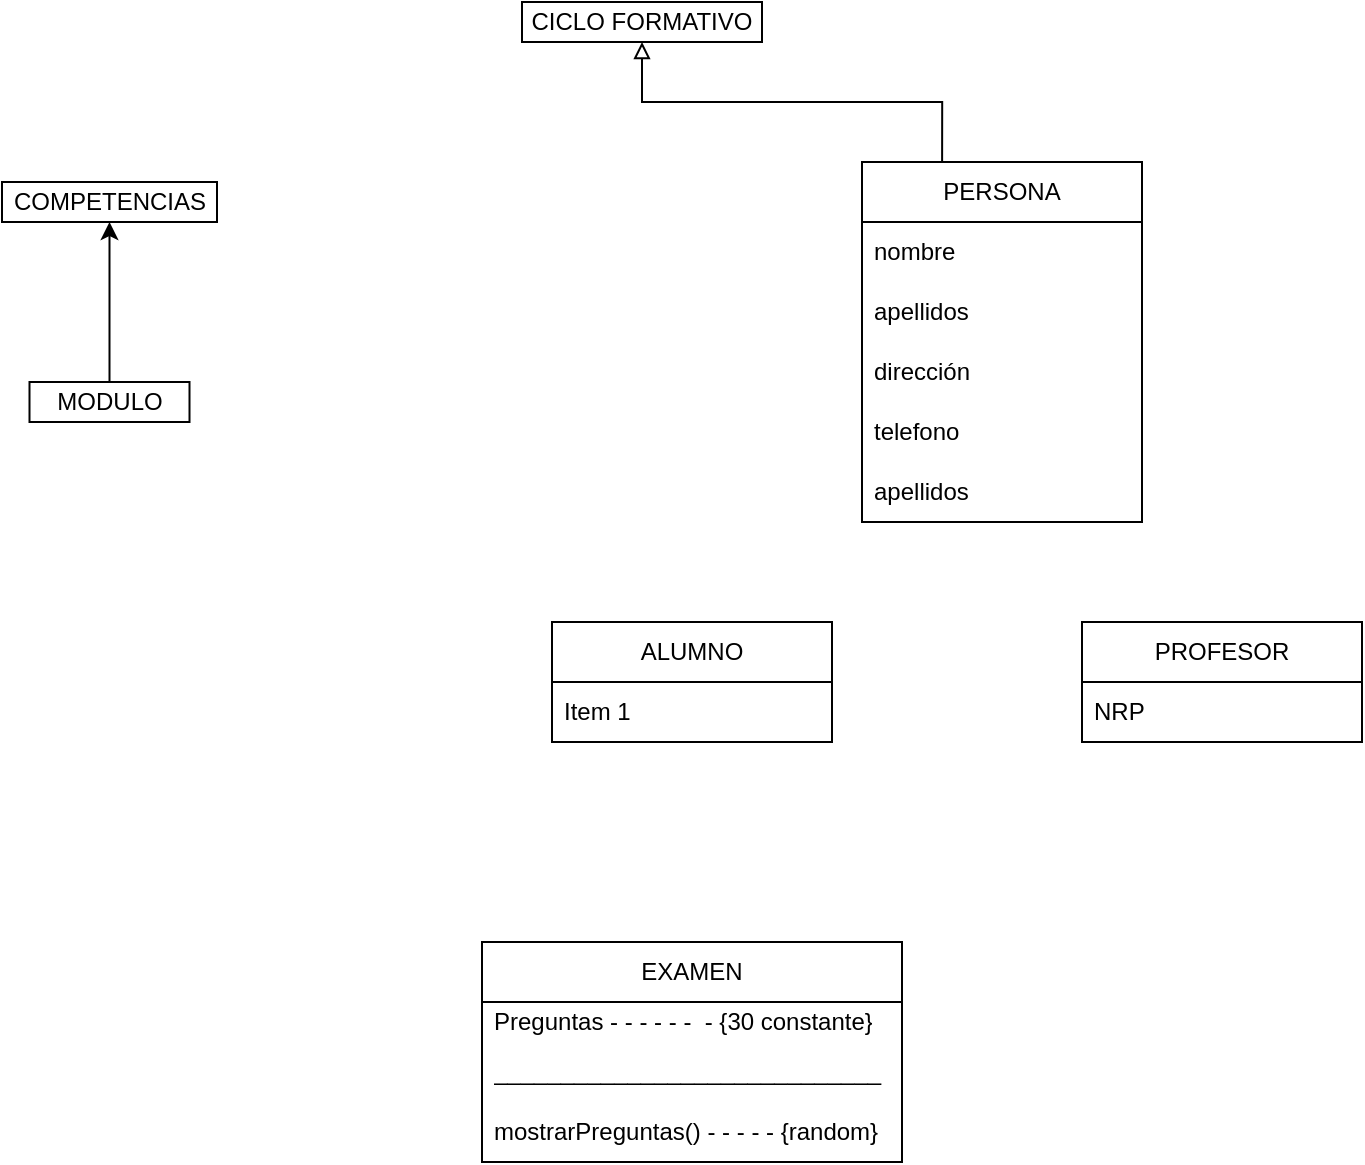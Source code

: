 <mxfile version="21.2.1" type="github">
  <diagram name="Page-1" id="eAtbL_gcrW_3LjZoCwqs">
    <mxGraphModel dx="928" dy="878" grid="1" gridSize="10" guides="1" tooltips="1" connect="1" arrows="1" fold="1" page="1" pageScale="1" pageWidth="850" pageHeight="1100" math="0" shadow="0">
      <root>
        <mxCell id="0" />
        <mxCell id="1" parent="0" />
        <mxCell id="iTuTKlfT30EkHTB-Xebb-3" style="edgeStyle=orthogonalEdgeStyle;rounded=0;orthogonalLoop=1;jettySize=auto;html=1;exitX=0.5;exitY=0;exitDx=0;exitDy=0;entryX=0.5;entryY=1;entryDx=0;entryDy=0;" edge="1" parent="1" source="D7m2tzj4SoN4IRL-71S_-1" target="iTuTKlfT30EkHTB-Xebb-2">
          <mxGeometry relative="1" as="geometry" />
        </mxCell>
        <mxCell id="D7m2tzj4SoN4IRL-71S_-1" value="MODULO" style="rounded=0;whiteSpace=wrap;html=1;" parent="1" vertex="1">
          <mxGeometry x="133.75" y="230" width="80" height="20" as="geometry" />
        </mxCell>
        <mxCell id="D7m2tzj4SoN4IRL-71S_-22" style="edgeStyle=orthogonalEdgeStyle;rounded=0;orthogonalLoop=1;jettySize=auto;html=1;entryX=0.5;entryY=1;entryDx=0;entryDy=0;endArrow=block;endFill=0;" parent="1" target="D7m2tzj4SoN4IRL-71S_-18" edge="1">
          <mxGeometry relative="1" as="geometry">
            <mxPoint x="590.059" y="120" as="sourcePoint" />
            <Array as="points">
              <mxPoint x="590" y="90" />
              <mxPoint x="440" y="90" />
            </Array>
          </mxGeometry>
        </mxCell>
        <mxCell id="D7m2tzj4SoN4IRL-71S_-10" value="EXAMEN" style="swimlane;fontStyle=0;childLayout=stackLayout;horizontal=1;startSize=30;horizontalStack=0;resizeParent=1;resizeParentMax=0;resizeLast=0;collapsible=1;marginBottom=0;whiteSpace=wrap;html=1;" parent="1" vertex="1">
          <mxGeometry x="360" y="510" width="210" height="110" as="geometry" />
        </mxCell>
        <mxCell id="D7m2tzj4SoN4IRL-71S_-11" value="Preguntas - - - - - -&amp;nbsp; - {30 constante}" style="text;strokeColor=none;fillColor=none;align=left;verticalAlign=middle;spacingLeft=4;spacingRight=4;overflow=hidden;points=[[0,0.5],[1,0.5]];portConstraint=eastwest;rotatable=0;whiteSpace=wrap;html=1;" parent="D7m2tzj4SoN4IRL-71S_-10" vertex="1">
          <mxGeometry y="30" width="210" height="20" as="geometry" />
        </mxCell>
        <mxCell id="D7m2tzj4SoN4IRL-71S_-12" value="_____________________________" style="text;strokeColor=none;fillColor=none;align=left;verticalAlign=middle;spacingLeft=4;spacingRight=4;overflow=hidden;points=[[0,0.5],[1,0.5]];portConstraint=eastwest;rotatable=0;whiteSpace=wrap;html=1;" parent="D7m2tzj4SoN4IRL-71S_-10" vertex="1">
          <mxGeometry y="50" width="210" height="30" as="geometry" />
        </mxCell>
        <mxCell id="D7m2tzj4SoN4IRL-71S_-13" value="mostrarPreguntas() - - - - - {random}" style="text;strokeColor=none;fillColor=none;align=left;verticalAlign=middle;spacingLeft=4;spacingRight=4;overflow=hidden;points=[[0,0.5],[1,0.5]];portConstraint=eastwest;rotatable=0;whiteSpace=wrap;html=1;" parent="D7m2tzj4SoN4IRL-71S_-10" vertex="1">
          <mxGeometry y="80" width="210" height="30" as="geometry" />
        </mxCell>
        <mxCell id="D7m2tzj4SoN4IRL-71S_-18" value="CICLO FORMATIVO" style="rounded=0;whiteSpace=wrap;html=1;" parent="1" vertex="1">
          <mxGeometry x="380" y="40" width="120" height="20" as="geometry" />
        </mxCell>
        <mxCell id="D7m2tzj4SoN4IRL-71S_-25" value="PERSONA" style="swimlane;fontStyle=0;childLayout=stackLayout;horizontal=1;startSize=30;horizontalStack=0;resizeParent=1;resizeParentMax=0;resizeLast=0;collapsible=1;marginBottom=0;whiteSpace=wrap;html=1;" parent="1" vertex="1">
          <mxGeometry x="550" y="120" width="140" height="180" as="geometry">
            <mxRectangle x="550" y="120" width="110" height="30" as="alternateBounds" />
          </mxGeometry>
        </mxCell>
        <mxCell id="D7m2tzj4SoN4IRL-71S_-26" value="nombre" style="text;strokeColor=none;fillColor=none;align=left;verticalAlign=middle;spacingLeft=4;spacingRight=4;overflow=hidden;points=[[0,0.5],[1,0.5]];portConstraint=eastwest;rotatable=0;whiteSpace=wrap;html=1;" parent="D7m2tzj4SoN4IRL-71S_-25" vertex="1">
          <mxGeometry y="30" width="140" height="30" as="geometry" />
        </mxCell>
        <mxCell id="D7m2tzj4SoN4IRL-71S_-27" value="apellidos" style="text;strokeColor=none;fillColor=none;align=left;verticalAlign=middle;spacingLeft=4;spacingRight=4;overflow=hidden;points=[[0,0.5],[1,0.5]];portConstraint=eastwest;rotatable=0;whiteSpace=wrap;html=1;" parent="D7m2tzj4SoN4IRL-71S_-25" vertex="1">
          <mxGeometry y="60" width="140" height="30" as="geometry" />
        </mxCell>
        <mxCell id="D7m2tzj4SoN4IRL-71S_-28" value="dirección" style="text;strokeColor=none;fillColor=none;align=left;verticalAlign=middle;spacingLeft=4;spacingRight=4;overflow=hidden;points=[[0,0.5],[1,0.5]];portConstraint=eastwest;rotatable=0;whiteSpace=wrap;html=1;" parent="D7m2tzj4SoN4IRL-71S_-25" vertex="1">
          <mxGeometry y="90" width="140" height="30" as="geometry" />
        </mxCell>
        <mxCell id="iTuTKlfT30EkHTB-Xebb-8" value="telefono" style="text;strokeColor=none;fillColor=none;align=left;verticalAlign=middle;spacingLeft=4;spacingRight=4;overflow=hidden;points=[[0,0.5],[1,0.5]];portConstraint=eastwest;rotatable=0;whiteSpace=wrap;html=1;" vertex="1" parent="D7m2tzj4SoN4IRL-71S_-25">
          <mxGeometry y="120" width="140" height="30" as="geometry" />
        </mxCell>
        <mxCell id="iTuTKlfT30EkHTB-Xebb-7" value="apellidos" style="text;strokeColor=none;fillColor=none;align=left;verticalAlign=middle;spacingLeft=4;spacingRight=4;overflow=hidden;points=[[0,0.5],[1,0.5]];portConstraint=eastwest;rotatable=0;whiteSpace=wrap;html=1;" vertex="1" parent="D7m2tzj4SoN4IRL-71S_-25">
          <mxGeometry y="150" width="140" height="30" as="geometry" />
        </mxCell>
        <mxCell id="iTuTKlfT30EkHTB-Xebb-2" value="COMPETENCIAS" style="rounded=0;whiteSpace=wrap;html=1;" vertex="1" parent="1">
          <mxGeometry x="120" y="130" width="107.5" height="20" as="geometry" />
        </mxCell>
        <mxCell id="iTuTKlfT30EkHTB-Xebb-9" value="PROFESOR" style="swimlane;fontStyle=0;childLayout=stackLayout;horizontal=1;startSize=30;horizontalStack=0;resizeParent=1;resizeParentMax=0;resizeLast=0;collapsible=1;marginBottom=0;whiteSpace=wrap;html=1;" vertex="1" parent="1">
          <mxGeometry x="660" y="350" width="140" height="60" as="geometry" />
        </mxCell>
        <mxCell id="iTuTKlfT30EkHTB-Xebb-10" value="NRP" style="text;strokeColor=none;fillColor=none;align=left;verticalAlign=middle;spacingLeft=4;spacingRight=4;overflow=hidden;points=[[0,0.5],[1,0.5]];portConstraint=eastwest;rotatable=0;whiteSpace=wrap;html=1;" vertex="1" parent="iTuTKlfT30EkHTB-Xebb-9">
          <mxGeometry y="30" width="140" height="30" as="geometry" />
        </mxCell>
        <mxCell id="iTuTKlfT30EkHTB-Xebb-16" value="ALUMNO" style="swimlane;fontStyle=0;childLayout=stackLayout;horizontal=1;startSize=30;horizontalStack=0;resizeParent=1;resizeParentMax=0;resizeLast=0;collapsible=1;marginBottom=0;whiteSpace=wrap;html=1;" vertex="1" parent="1">
          <mxGeometry x="395" y="350" width="140" height="60" as="geometry" />
        </mxCell>
        <mxCell id="iTuTKlfT30EkHTB-Xebb-17" value="Item 1" style="text;strokeColor=none;fillColor=none;align=left;verticalAlign=middle;spacingLeft=4;spacingRight=4;overflow=hidden;points=[[0,0.5],[1,0.5]];portConstraint=eastwest;rotatable=0;whiteSpace=wrap;html=1;" vertex="1" parent="iTuTKlfT30EkHTB-Xebb-16">
          <mxGeometry y="30" width="140" height="30" as="geometry" />
        </mxCell>
      </root>
    </mxGraphModel>
  </diagram>
</mxfile>
